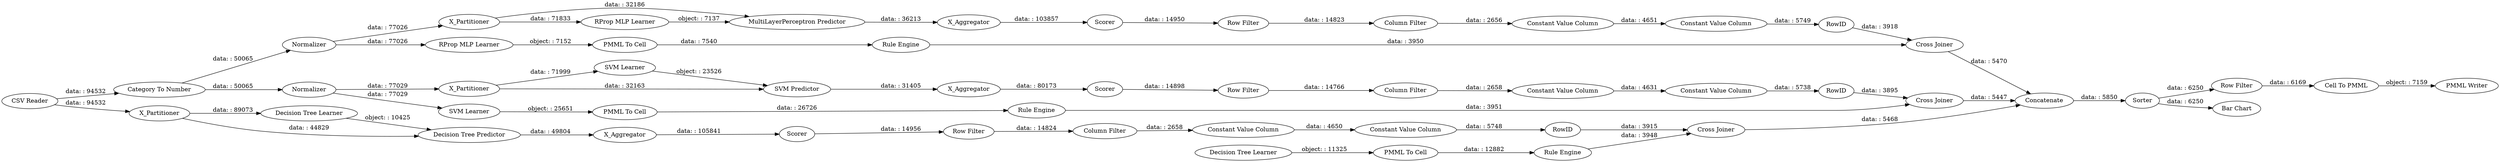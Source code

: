 digraph {
	"5465173533749580595_52" [label=Sorter]
	"7407968427111082757_9" [label="Row Filter"]
	"-3920009150230600012_32" [label="Decision Tree Predictor"]
	"-3920009150230600012_39" [label=Scorer]
	"4942951039273553513_292" [label="Constant Value Column"]
	"-7616613955109006850_32" [label="MultiLayerPerceptron Predictor"]
	"-3920009150230600012_2" [label=X_Partitioner]
	"-7616613955109006850_39" [label=Normalizer]
	"4942951039273553513_9" [label="Row Filter"]
	"5465173533749580595_60" [label=Concatenate]
	"2064308185662987201_34" [label="Rule Engine"]
	"5465173533749580595_63" [label="CSV Reader"]
	"5472209811198431703_31" [label="SVM Learner"]
	"-7332687888342284397_28" [label="PMML To Cell"]
	"-4459304112496215909_33" [label="SVM Learner"]
	"4942951039273553513_290" [label="Constant Value Column"]
	"5472209811198431703_40" [label=Normalizer]
	"-7616613955109006850_38" [label="Cross Joiner"]
	"5465173533749580595_61" [label="PMML Writer"]
	"-7616613955109006850_2" [label=X_Partitioner]
	"-5572252141893057736_292" [label="Constant Value Column"]
	"-7616613955109006850_40" [label=Scorer]
	"5472209811198431703_32" [label="SVM Predictor"]
	"2064308185662987201_35" [label="RProp MLP Learner"]
	"-5572252141893057736_9" [label="Row Filter"]
	"5465173533749580595_53" [label="Row Filter"]
	"-4459304112496215909_34" [label="PMML To Cell"]
	"4942951039273553513_294" [label="Column Filter"]
	"-5572252141893057736_293" [label=RowID]
	"-7616613955109006850_31" [label="RProp MLP Learner"]
	"5465173533749580595_58" [label="Category To Number"]
	"-3920009150230600012_31" [label="Decision Tree Learner"]
	"-3920009150230600012_38" [label="Cross Joiner"]
	"5472209811198431703_7" [label=X_Aggregator]
	"-4459304112496215909_35" [label="Rule Engine"]
	"-3920009150230600012_7" [label=X_Aggregator]
	"7407968427111082757_294" [label="Column Filter"]
	"5465173533749580595_59" [label="Bar Chart"]
	"-7332687888342284397_33" [label="Decision Tree Learner"]
	"-7332687888342284397_34" [label="Rule Engine"]
	"-7616613955109006850_7" [label=X_Aggregator]
	"-5572252141893057736_290" [label="Constant Value Column"]
	"7407968427111082757_290" [label="Constant Value Column"]
	"5472209811198431703_2" [label=X_Partitioner]
	"5472209811198431703_41" [label=Scorer]
	"5465173533749580595_54" [label="Cell To PMML"]
	"2064308185662987201_22" [label="PMML To Cell"]
	"4942951039273553513_293" [label=RowID]
	"7407968427111082757_292" [label="Constant Value Column"]
	"5472209811198431703_39" [label="Cross Joiner"]
	"-5572252141893057736_294" [label="Column Filter"]
	"7407968427111082757_293" [label=RowID]
	"-3920009150230600012_31" -> "-3920009150230600012_32" [label="object: : 10425"]
	"-5572252141893057736_290" -> "-5572252141893057736_292" [label="data: : 4650"]
	"7407968427111082757_9" -> "7407968427111082757_294" [label="data: : 14766"]
	"5472209811198431703_7" -> "5472209811198431703_41" [label="data: : 80173"]
	"2064308185662987201_35" -> "2064308185662987201_22" [label="object: : 7152"]
	"-3920009150230600012_32" -> "-3920009150230600012_7" [label="data: : 49804"]
	"-5572252141893057736_9" -> "-5572252141893057736_294" [label="data: : 14824"]
	"5472209811198431703_40" -> "5472209811198431703_2" [label="data: : 77029"]
	"5465173533749580595_54" -> "5465173533749580595_61" [label="object: : 7159"]
	"-5572252141893057736_294" -> "-5572252141893057736_290" [label="data: : 2658"]
	"-7616613955109006850_2" -> "-7616613955109006850_31" [label="data: : 71833"]
	"-3920009150230600012_38" -> "5465173533749580595_60" [label="data: : 5468"]
	"-7616613955109006850_38" -> "5465173533749580595_60" [label="data: : 5470"]
	"7407968427111082757_290" -> "7407968427111082757_292" [label="data: : 4631"]
	"7407968427111082757_292" -> "7407968427111082757_293" [label="data: : 5738"]
	"5465173533749580595_58" -> "5472209811198431703_40" [label="data: : 50065"]
	"4942951039273553513_292" -> "4942951039273553513_293" [label="data: : 5749"]
	"4942951039273553513_9" -> "4942951039273553513_294" [label="data: : 14823"]
	"4942951039273553513_294" -> "4942951039273553513_290" [label="data: : 2656"]
	"5472209811198431703_32" -> "5472209811198431703_7" [label="data: : 31405"]
	"-7616613955109006850_32" -> "-7616613955109006850_7" [label="data: : 36213"]
	"5465173533749580595_53" -> "5465173533749580595_54" [label="data: : 6169"]
	"7407968427111082757_293" -> "5472209811198431703_39" [label="data: : 3895"]
	"5465173533749580595_63" -> "5465173533749580595_58" [label="data: : 94532"]
	"-5572252141893057736_292" -> "-5572252141893057736_293" [label="data: : 5748"]
	"7407968427111082757_294" -> "7407968427111082757_290" [label="data: : 2658"]
	"-7616613955109006850_31" -> "-7616613955109006850_32" [label="object: : 7137"]
	"5465173533749580595_52" -> "5465173533749580595_53" [label="data: : 6250"]
	"-4459304112496215909_34" -> "-4459304112496215909_35" [label="data: : 26726"]
	"-5572252141893057736_293" -> "-3920009150230600012_38" [label="data: : 3915"]
	"-7332687888342284397_33" -> "-7332687888342284397_28" [label="object: : 11325"]
	"5465173533749580595_60" -> "5465173533749580595_52" [label="data: : 5850"]
	"2064308185662987201_34" -> "-7616613955109006850_38" [label="data: : 3950"]
	"-3920009150230600012_7" -> "-3920009150230600012_39" [label="data: : 105841"]
	"5465173533749580595_63" -> "-3920009150230600012_2" [label="data: : 94532"]
	"-3920009150230600012_2" -> "-3920009150230600012_32" [label="data: : 44829"]
	"5472209811198431703_2" -> "5472209811198431703_31" [label="data: : 71999"]
	"-7332687888342284397_34" -> "-3920009150230600012_38" [label="data: : 3948"]
	"4942951039273553513_290" -> "4942951039273553513_292" [label="data: : 4651"]
	"5465173533749580595_52" -> "5465173533749580595_59" [label="data: : 6250"]
	"5465173533749580595_58" -> "-7616613955109006850_39" [label="data: : 50065"]
	"5472209811198431703_2" -> "5472209811198431703_32" [label="data: : 32163"]
	"-4459304112496215909_33" -> "-4459304112496215909_34" [label="object: : 25651"]
	"4942951039273553513_293" -> "-7616613955109006850_38" [label="data: : 3918"]
	"5472209811198431703_31" -> "5472209811198431703_32" [label="object: : 23526"]
	"5472209811198431703_40" -> "-4459304112496215909_33" [label="data: : 77029"]
	"-7616613955109006850_2" -> "-7616613955109006850_32" [label="data: : 32186"]
	"5472209811198431703_39" -> "5465173533749580595_60" [label="data: : 5447"]
	"-4459304112496215909_35" -> "5472209811198431703_39" [label="data: : 3951"]
	"-7332687888342284397_28" -> "-7332687888342284397_34" [label="data: : 12882"]
	"5472209811198431703_41" -> "7407968427111082757_9" [label="data: : 14898"]
	"2064308185662987201_22" -> "2064308185662987201_34" [label="data: : 7540"]
	"-7616613955109006850_39" -> "2064308185662987201_35" [label="data: : 77026"]
	"-7616613955109006850_40" -> "4942951039273553513_9" [label="data: : 14950"]
	"-7616613955109006850_39" -> "-7616613955109006850_2" [label="data: : 77026"]
	"-7616613955109006850_7" -> "-7616613955109006850_40" [label="data: : 103857"]
	"-3920009150230600012_2" -> "-3920009150230600012_31" [label="data: : 89073"]
	"-3920009150230600012_39" -> "-5572252141893057736_9" [label="data: : 14956"]
	rankdir=LR
}
